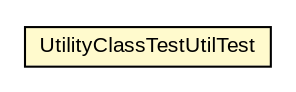 #!/usr/local/bin/dot
#
# Class diagram 
# Generated by UMLGraph version R5_6-24-gf6e263 (http://www.umlgraph.org/)
#

digraph G {
	edge [fontname="arial",fontsize=10,labelfontname="arial",labelfontsize=10];
	node [fontname="arial",fontsize=10,shape=plaintext];
	nodesep=0.25;
	ranksep=0.5;
	// net.trajano.commons.testing.test.UtilityClassTestUtilTest
	c48 [label=<<table title="net.trajano.commons.testing.test.UtilityClassTestUtilTest" border="0" cellborder="1" cellspacing="0" cellpadding="2" port="p" bgcolor="lemonChiffon" href="./UtilityClassTestUtilTest.html">
		<tr><td><table border="0" cellspacing="0" cellpadding="1">
<tr><td align="center" balign="center"> UtilityClassTestUtilTest </td></tr>
		</table></td></tr>
		</table>>, URL="./UtilityClassTestUtilTest.html", fontname="arial", fontcolor="black", fontsize=10.0];
}

